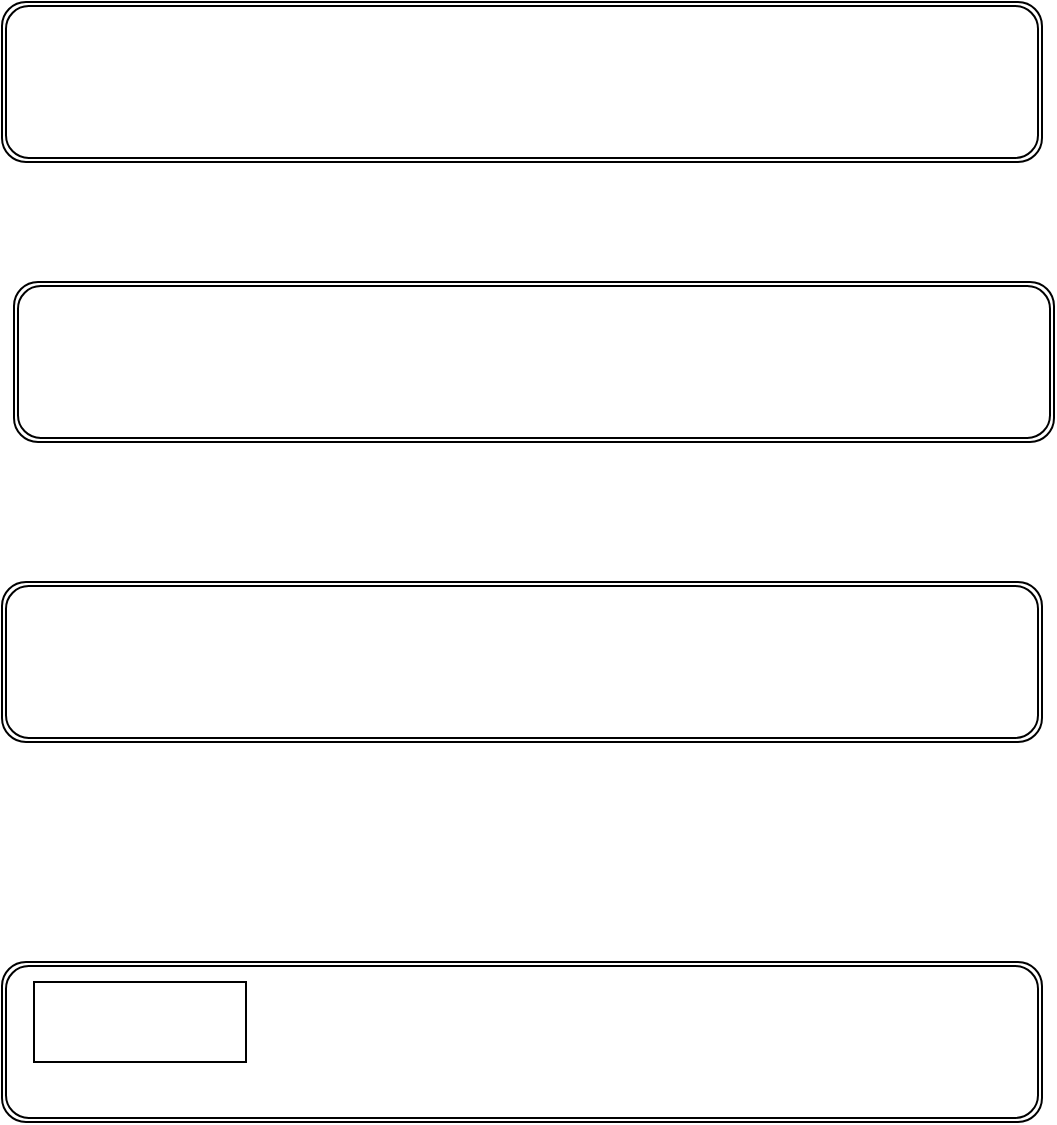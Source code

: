 <mxfile version="13.6.2" type="github">
  <diagram id="jphbGvgdzRIWTqIg4ElQ" name="Page-1">
    <mxGraphModel dx="1426" dy="722" grid="1" gridSize="10" guides="1" tooltips="1" connect="1" arrows="1" fold="1" page="1" pageScale="1" pageWidth="827" pageHeight="1169" math="0" shadow="0">
      <root>
        <mxCell id="0" />
        <mxCell id="1" parent="0" />
        <mxCell id="BffaArvf5HqJedQc392--2" value="" style="shape=ext;double=1;rounded=1;whiteSpace=wrap;html=1;" vertex="1" parent="1">
          <mxGeometry x="154" y="1050" width="520" height="80" as="geometry" />
        </mxCell>
        <mxCell id="BffaArvf5HqJedQc392--1" value="" style="rounded=0;whiteSpace=wrap;html=1;" vertex="1" parent="1">
          <mxGeometry x="170" y="1060" width="106" height="40" as="geometry" />
        </mxCell>
        <mxCell id="BffaArvf5HqJedQc392--3" value="" style="shape=ext;double=1;rounded=1;whiteSpace=wrap;html=1;" vertex="1" parent="1">
          <mxGeometry x="154" y="860" width="520" height="80" as="geometry" />
        </mxCell>
        <mxCell id="BffaArvf5HqJedQc392--4" value="" style="shape=ext;double=1;rounded=1;whiteSpace=wrap;html=1;" vertex="1" parent="1">
          <mxGeometry x="160" y="710" width="520" height="80" as="geometry" />
        </mxCell>
        <mxCell id="BffaArvf5HqJedQc392--5" value="" style="shape=ext;double=1;rounded=1;whiteSpace=wrap;html=1;" vertex="1" parent="1">
          <mxGeometry x="154" y="570" width="520" height="80" as="geometry" />
        </mxCell>
      </root>
    </mxGraphModel>
  </diagram>
</mxfile>

